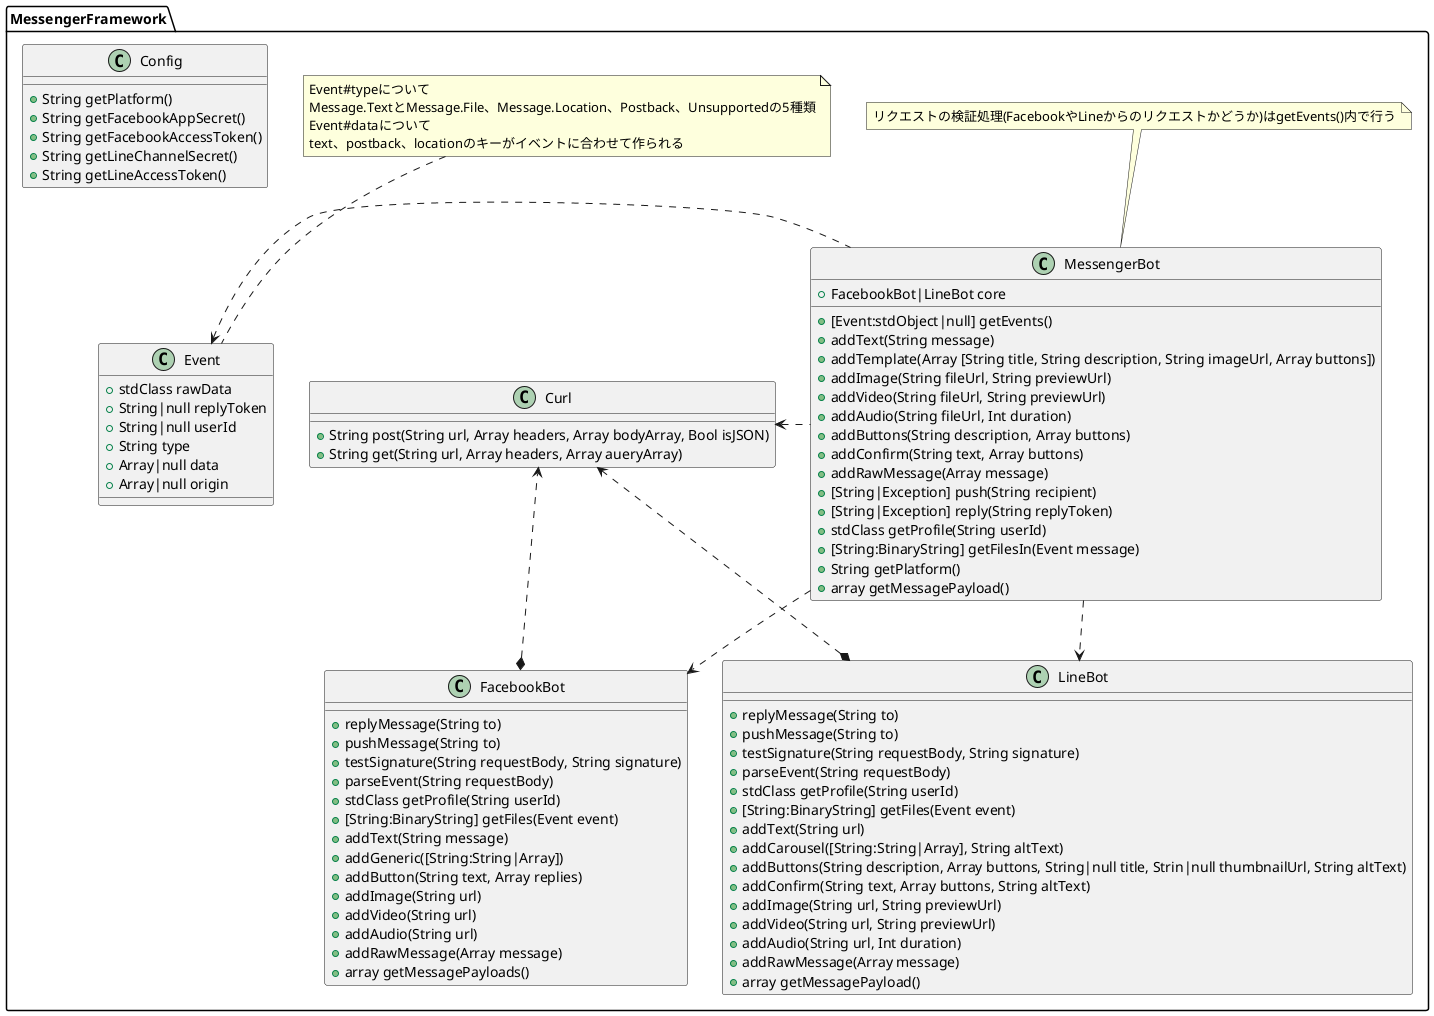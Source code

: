 @startuml

namespace MessengerFramework {

  class Event {
    + stdClass rawData
    + String|null replyToken
    + String|null userId
    + String type
    + Array|null data
    + Array|null origin
  }

  note top of Event
    Event#typeについて
    Message.TextとMessage.File、Message.Location、Postback、Unsupportedの5種類
    Event#dataについて
    text、postback、locationのキーがイベントに合わせて作られる
  end note

  class MessengerBot {
    + FacebookBot|LineBot core
    + [Event:stdObject|null] getEvents()
    + addText(String message)
    + addTemplate(Array [String title, String description, String imageUrl, Array buttons])
    + addImage(String fileUrl, String previewUrl)
    + addVideo(String fileUrl, String previewUrl)
    + addAudio(String fileUrl, Int duration)
    + addButtons(String description, Array buttons)
    + addConfirm(String text, Array buttons)
    + addRawMessage(Array message)
    + [String|Exception] push(String recipient)
    + [String|Exception] reply(String replyToken)
    + stdClass getProfile(String userId)
    + [String:BinaryString] getFilesIn(Event message)
    + String getPlatform()
    + array getMessagePayload()
  }

  note top of MessengerBot
    リクエストの検証処理(FacebookやLineからのリクエストかどうか)はgetEvents()内で行う
  end note

  class FacebookBot {
    + replyMessage(String to)
    + pushMessage(String to)
    + testSignature(String requestBody, String signature)
    + parseEvent(String requestBody)
    + stdClass getProfile(String userId)
    + [String:BinaryString] getFiles(Event event)
    + addText(String message)
    + addGeneric([String:String|Array])
    + addButton(String text, Array replies)
    + addImage(String url)
    + addVideo(String url)
    + addAudio(String url)
    + addRawMessage(Array message)
    + array getMessagePayloads()
  }

  class LineBot {
    + replyMessage(String to)
    + pushMessage(String to)
    + testSignature(String requestBody, String signature)
    + parseEvent(String requestBody)
    + stdClass getProfile(String userId)
    + [String:BinaryString] getFiles(Event event)
    + addText(String url)
    + addCarousel([String:String|Array], String altText)
    + addButtons(String description, Array buttons, String|null title, Strin|null thumbnailUrl, String altText)
    + addConfirm(String text, Array buttons, String altText)
    + addImage(String url, String previewUrl)
    + addVideo(String url, String previewUrl)
    + addAudio(String url, Int duration)
    + addRawMessage(Array message)
    + array getMessagePayload()
  }

  class Curl {
    + String post(String url, Array headers, Array bodyArray, Bool isJSON)
    + String get(String url, Array headers, Array aueryArray)
  }

  class Config {
    + String getPlatform()
    + String getFacebookAppSecret()
    + String getFacebookAccessToken()
    + String getLineChannelSecret()
    + String getLineAccessToken()
  }

}

' MessengerFramework内の関連

MessengerFramework.MessengerBot .d.> MessengerFramework.FacebookBot
MessengerFramework.MessengerBot .d.> MessengerFramework.LineBot
MessengerFramework.MessengerBot .l.> MessengerFramework.Curl
MessengerFramework.MessengerBot .l.> MessengerFramework.Event

MessengerFramework.FacebookBot *..> MessengerFramework.Curl

MessengerFramework.LineBot *..> MessengerFramework.Curl

@enduml
